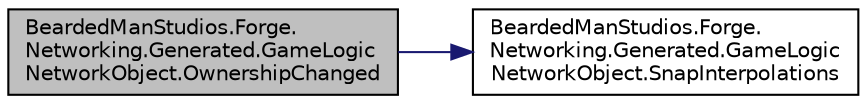 digraph "BeardedManStudios.Forge.Networking.Generated.GameLogicNetworkObject.OwnershipChanged"
{
 // LATEX_PDF_SIZE
  edge [fontname="Helvetica",fontsize="10",labelfontname="Helvetica",labelfontsize="10"];
  node [fontname="Helvetica",fontsize="10",shape=record];
  rankdir="LR";
  Node8 [label="BeardedManStudios.Forge.\lNetworking.Generated.GameLogic\lNetworkObject.OwnershipChanged",height=0.2,width=0.4,color="black", fillcolor="grey75", style="filled", fontcolor="black",tooltip=" "];
  Node8 -> Node9 [color="midnightblue",fontsize="10",style="solid",fontname="Helvetica"];
  Node9 [label="BeardedManStudios.Forge.\lNetworking.Generated.GameLogic\lNetworkObject.SnapInterpolations",height=0.2,width=0.4,color="black", fillcolor="white", style="filled",URL="$class_bearded_man_studios_1_1_forge_1_1_networking_1_1_generated_1_1_game_logic_network_object.html#a61603e3993a1b291cebfbebacd9d2618",tooltip=" "];
}
